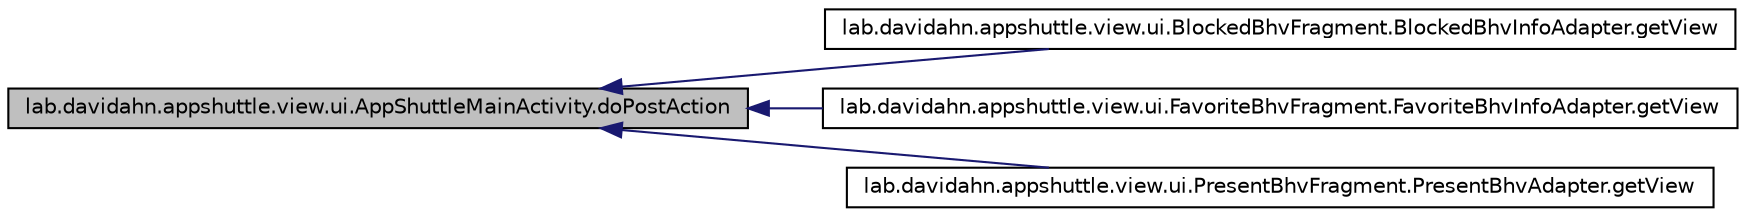 digraph G
{
 // INTERACTIVE_SVG=YES
  edge [fontname="Helvetica",fontsize="10",labelfontname="Helvetica",labelfontsize="10"];
  node [fontname="Helvetica",fontsize="10",shape=record];
  rankdir="LR";
  Node1 [label="lab.davidahn.appshuttle.view.ui.AppShuttleMainActivity.doPostAction",height=0.2,width=0.4,color="black", fillcolor="grey75", style="filled" fontcolor="black"];
  Node1 -> Node2 [dir="back",color="midnightblue",fontsize="10",style="solid"];
  Node2 [label="lab.davidahn.appshuttle.view.ui.BlockedBhvFragment.BlockedBhvInfoAdapter.getView",height=0.2,width=0.4,color="black", fillcolor="white", style="filled",URL="$classlab_1_1davidahn_1_1appshuttle_1_1view_1_1ui_1_1_blocked_bhv_fragment_1_1_blocked_bhv_info_adapter.html#a996a9f405f7d97ee54d0c6f3db25ab24"];
  Node1 -> Node3 [dir="back",color="midnightblue",fontsize="10",style="solid"];
  Node3 [label="lab.davidahn.appshuttle.view.ui.FavoriteBhvFragment.FavoriteBhvInfoAdapter.getView",height=0.2,width=0.4,color="black", fillcolor="white", style="filled",URL="$classlab_1_1davidahn_1_1appshuttle_1_1view_1_1ui_1_1_favorite_bhv_fragment_1_1_favorite_bhv_info_adapter.html#a6db75a41a5dfb45cf50a05d6134bab59"];
  Node1 -> Node4 [dir="back",color="midnightblue",fontsize="10",style="solid"];
  Node4 [label="lab.davidahn.appshuttle.view.ui.PresentBhvFragment.PresentBhvAdapter.getView",height=0.2,width=0.4,color="black", fillcolor="white", style="filled",URL="$classlab_1_1davidahn_1_1appshuttle_1_1view_1_1ui_1_1_present_bhv_fragment_1_1_present_bhv_adapter.html#ad968c6b3d5bd8a90248a62de92b7ac28"];
}
